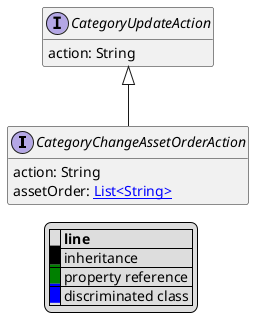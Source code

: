 @startuml

hide empty fields
hide empty methods
legend
|= |= line |
|<back:black>   </back>| inheritance |
|<back:green>   </back>| property reference |
|<back:blue>   </back>| discriminated class |
endlegend
interface CategoryChangeAssetOrderAction [[CategoryChangeAssetOrderAction.svg]] extends CategoryUpdateAction {
    action: String
    assetOrder: [[String.svg List<String>]]
}
interface CategoryUpdateAction [[CategoryUpdateAction.svg]]  {
    action: String
}





@enduml
